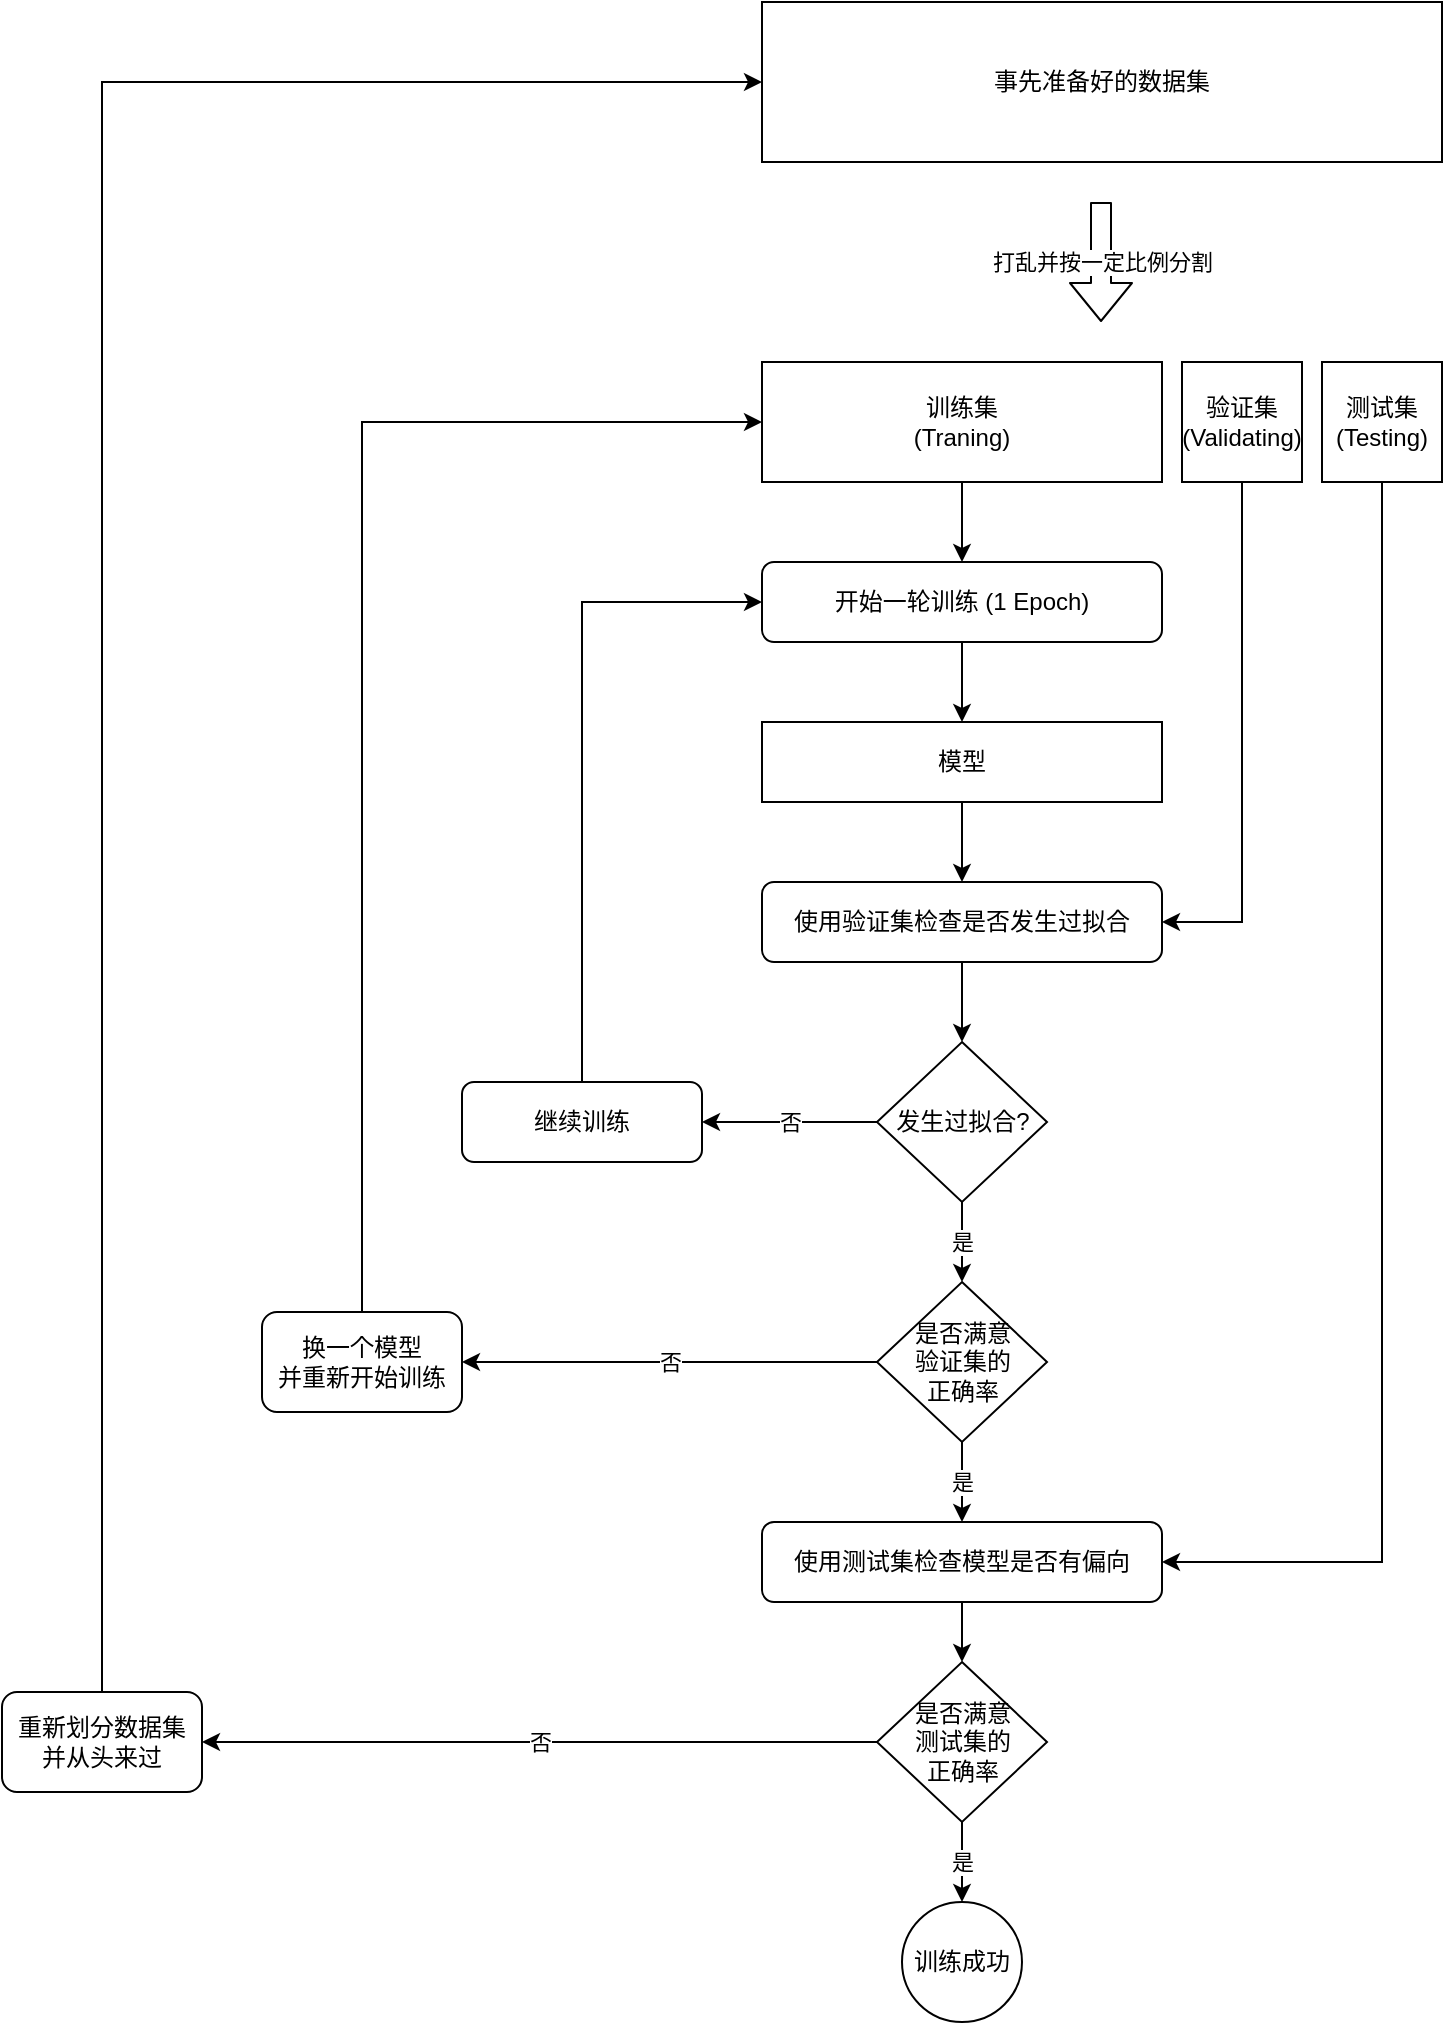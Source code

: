 <mxfile version="12.9.3" type="device"><diagram id="SKKcOZ5EwoCxL0LQK9A5" name="Page-1"><mxGraphModel dx="2427" dy="1018" grid="1" gridSize="10" guides="1" tooltips="1" connect="1" arrows="1" fold="1" page="1" pageScale="1" pageWidth="850" pageHeight="1100" math="0" shadow="0"><root><mxCell id="0"/><mxCell id="1" parent="0"/><mxCell id="9vMI_tYncpbJKIZliEWv-1" value="事先准备好的数据集" style="rounded=0;whiteSpace=wrap;html=1;" vertex="1" parent="1"><mxGeometry x="-450" y="20" width="340" height="80" as="geometry"/></mxCell><mxCell id="9vMI_tYncpbJKIZliEWv-2" value="打乱并按一定比例分割" style="shape=flexArrow;endArrow=classic;html=1;" edge="1" parent="1"><mxGeometry width="50" height="50" relative="1" as="geometry"><mxPoint x="-280.5" y="120" as="sourcePoint"/><mxPoint x="-280.5" y="180" as="targetPoint"/></mxGeometry></mxCell><mxCell id="9vMI_tYncpbJKIZliEWv-8" style="edgeStyle=orthogonalEdgeStyle;rounded=0;orthogonalLoop=1;jettySize=auto;html=1;exitX=0.5;exitY=1;exitDx=0;exitDy=0;entryX=0.5;entryY=0;entryDx=0;entryDy=0;" edge="1" parent="1" source="9vMI_tYncpbJKIZliEWv-3" target="9vMI_tYncpbJKIZliEWv-7"><mxGeometry relative="1" as="geometry"/></mxCell><mxCell id="9vMI_tYncpbJKIZliEWv-3" value="训练集&lt;br&gt;(Traning)" style="rounded=0;whiteSpace=wrap;html=1;" vertex="1" parent="1"><mxGeometry x="-450" y="200" width="200" height="60" as="geometry"/></mxCell><mxCell id="9vMI_tYncpbJKIZliEWv-12" style="edgeStyle=orthogonalEdgeStyle;rounded=0;orthogonalLoop=1;jettySize=auto;html=1;exitX=0.5;exitY=1;exitDx=0;exitDy=0;entryX=1;entryY=0.5;entryDx=0;entryDy=0;" edge="1" parent="1" source="9vMI_tYncpbJKIZliEWv-4" target="9vMI_tYncpbJKIZliEWv-11"><mxGeometry relative="1" as="geometry"/></mxCell><mxCell id="9vMI_tYncpbJKIZliEWv-4" value="验证集&lt;br&gt;(Validating)" style="rounded=0;whiteSpace=wrap;html=1;" vertex="1" parent="1"><mxGeometry x="-240" y="200" width="60" height="60" as="geometry"/></mxCell><mxCell id="9vMI_tYncpbJKIZliEWv-36" style="edgeStyle=orthogonalEdgeStyle;rounded=0;orthogonalLoop=1;jettySize=auto;html=1;exitX=0.5;exitY=1;exitDx=0;exitDy=0;entryX=1;entryY=0.5;entryDx=0;entryDy=0;" edge="1" parent="1" source="9vMI_tYncpbJKIZliEWv-5" target="9vMI_tYncpbJKIZliEWv-23"><mxGeometry relative="1" as="geometry"/></mxCell><mxCell id="9vMI_tYncpbJKIZliEWv-5" value="测试集&lt;br&gt;(Testing)" style="rounded=0;whiteSpace=wrap;html=1;" vertex="1" parent="1"><mxGeometry x="-170" y="200" width="60" height="60" as="geometry"/></mxCell><mxCell id="9vMI_tYncpbJKIZliEWv-10" style="edgeStyle=orthogonalEdgeStyle;rounded=0;orthogonalLoop=1;jettySize=auto;html=1;exitX=0.5;exitY=1;exitDx=0;exitDy=0;entryX=0.5;entryY=0;entryDx=0;entryDy=0;" edge="1" parent="1" source="9vMI_tYncpbJKIZliEWv-7" target="9vMI_tYncpbJKIZliEWv-9"><mxGeometry relative="1" as="geometry"/></mxCell><mxCell id="9vMI_tYncpbJKIZliEWv-7" value="开始一轮训练 (1 Epoch)" style="rounded=1;whiteSpace=wrap;html=1;" vertex="1" parent="1"><mxGeometry x="-450" y="300" width="200" height="40" as="geometry"/></mxCell><mxCell id="9vMI_tYncpbJKIZliEWv-13" style="edgeStyle=orthogonalEdgeStyle;rounded=0;orthogonalLoop=1;jettySize=auto;html=1;exitX=0.5;exitY=1;exitDx=0;exitDy=0;" edge="1" parent="1" source="9vMI_tYncpbJKIZliEWv-9" target="9vMI_tYncpbJKIZliEWv-11"><mxGeometry relative="1" as="geometry"/></mxCell><mxCell id="9vMI_tYncpbJKIZliEWv-9" value="模型" style="rounded=0;whiteSpace=wrap;html=1;" vertex="1" parent="1"><mxGeometry x="-450" y="380" width="200" height="40" as="geometry"/></mxCell><mxCell id="9vMI_tYncpbJKIZliEWv-16" style="edgeStyle=orthogonalEdgeStyle;rounded=0;orthogonalLoop=1;jettySize=auto;html=1;exitX=0.5;exitY=1;exitDx=0;exitDy=0;entryX=0.5;entryY=0;entryDx=0;entryDy=0;" edge="1" parent="1" source="9vMI_tYncpbJKIZliEWv-11" target="9vMI_tYncpbJKIZliEWv-15"><mxGeometry relative="1" as="geometry"/></mxCell><mxCell id="9vMI_tYncpbJKIZliEWv-11" value="使用验证集检查是否发生过拟合" style="rounded=1;whiteSpace=wrap;html=1;" vertex="1" parent="1"><mxGeometry x="-450" y="460" width="200" height="40" as="geometry"/></mxCell><mxCell id="9vMI_tYncpbJKIZliEWv-18" value="是" style="edgeStyle=orthogonalEdgeStyle;rounded=0;orthogonalLoop=1;jettySize=auto;html=1;exitX=0.5;exitY=1;exitDx=0;exitDy=0;entryX=0.5;entryY=0;entryDx=0;entryDy=0;" edge="1" parent="1" source="9vMI_tYncpbJKIZliEWv-15" target="9vMI_tYncpbJKIZliEWv-17"><mxGeometry relative="1" as="geometry"/></mxCell><mxCell id="9vMI_tYncpbJKIZliEWv-25" value="否" style="rounded=0;orthogonalLoop=1;jettySize=auto;html=1;exitX=0;exitY=0.5;exitDx=0;exitDy=0;entryX=1;entryY=0.5;entryDx=0;entryDy=0;" edge="1" parent="1" source="9vMI_tYncpbJKIZliEWv-15" target="9vMI_tYncpbJKIZliEWv-26"><mxGeometry relative="1" as="geometry"/></mxCell><mxCell id="9vMI_tYncpbJKIZliEWv-15" value="发生过拟合?" style="rhombus;whiteSpace=wrap;html=1;" vertex="1" parent="1"><mxGeometry x="-392.5" y="540" width="85" height="80" as="geometry"/></mxCell><mxCell id="9vMI_tYncpbJKIZliEWv-24" value="是" style="edgeStyle=orthogonalEdgeStyle;rounded=0;orthogonalLoop=1;jettySize=auto;html=1;exitX=0.5;exitY=1;exitDx=0;exitDy=0;" edge="1" parent="1" source="9vMI_tYncpbJKIZliEWv-17" target="9vMI_tYncpbJKIZliEWv-23"><mxGeometry relative="1" as="geometry"/></mxCell><mxCell id="9vMI_tYncpbJKIZliEWv-31" value="否" style="edgeStyle=none;rounded=0;orthogonalLoop=1;jettySize=auto;html=1;exitX=0;exitY=0.5;exitDx=0;exitDy=0;" edge="1" parent="1" source="9vMI_tYncpbJKIZliEWv-17" target="9vMI_tYncpbJKIZliEWv-30"><mxGeometry relative="1" as="geometry"/></mxCell><mxCell id="9vMI_tYncpbJKIZliEWv-17" value="是否满意&lt;br&gt;验证集的&lt;br&gt;正确率" style="rhombus;whiteSpace=wrap;html=1;" vertex="1" parent="1"><mxGeometry x="-392.5" y="660" width="85" height="80" as="geometry"/></mxCell><mxCell id="9vMI_tYncpbJKIZliEWv-33" style="edgeStyle=orthogonalEdgeStyle;rounded=0;orthogonalLoop=1;jettySize=auto;html=1;exitX=0.5;exitY=0;exitDx=0;exitDy=0;entryX=0;entryY=0.5;entryDx=0;entryDy=0;" edge="1" parent="1" source="9vMI_tYncpbJKIZliEWv-34" target="9vMI_tYncpbJKIZliEWv-1"><mxGeometry relative="1" as="geometry"><mxPoint x="-880" y="780" as="targetPoint"/><Array as="points"><mxPoint x="-780" y="60"/></Array></mxGeometry></mxCell><mxCell id="9vMI_tYncpbJKIZliEWv-35" value="否" style="rounded=0;orthogonalLoop=1;jettySize=auto;html=1;exitX=0;exitY=0.5;exitDx=0;exitDy=0;entryX=1;entryY=0.5;entryDx=0;entryDy=0;" edge="1" parent="1" source="9vMI_tYncpbJKIZliEWv-37" target="9vMI_tYncpbJKIZliEWv-34"><mxGeometry relative="1" as="geometry"><mxPoint x="-670" y="900" as="targetPoint"/></mxGeometry></mxCell><mxCell id="9vMI_tYncpbJKIZliEWv-38" style="edgeStyle=orthogonalEdgeStyle;rounded=0;orthogonalLoop=1;jettySize=auto;html=1;exitX=0.5;exitY=1;exitDx=0;exitDy=0;entryX=0.5;entryY=0;entryDx=0;entryDy=0;" edge="1" parent="1" source="9vMI_tYncpbJKIZliEWv-23" target="9vMI_tYncpbJKIZliEWv-37"><mxGeometry relative="1" as="geometry"/></mxCell><mxCell id="9vMI_tYncpbJKIZliEWv-23" value="使用测试集检查模型是否有偏向" style="rounded=1;whiteSpace=wrap;html=1;" vertex="1" parent="1"><mxGeometry x="-450" y="780" width="200" height="40" as="geometry"/></mxCell><mxCell id="9vMI_tYncpbJKIZliEWv-27" style="edgeStyle=none;rounded=0;orthogonalLoop=1;jettySize=auto;html=1;exitX=0.5;exitY=0;exitDx=0;exitDy=0;entryX=0;entryY=0.5;entryDx=0;entryDy=0;" edge="1" parent="1" source="9vMI_tYncpbJKIZliEWv-26" target="9vMI_tYncpbJKIZliEWv-7"><mxGeometry relative="1" as="geometry"><Array as="points"><mxPoint x="-540" y="320"/></Array></mxGeometry></mxCell><mxCell id="9vMI_tYncpbJKIZliEWv-26" value="继续训练" style="rounded=1;whiteSpace=wrap;html=1;" vertex="1" parent="1"><mxGeometry x="-600" y="560" width="120" height="40" as="geometry"/></mxCell><mxCell id="9vMI_tYncpbJKIZliEWv-28" value="训练成功" style="ellipse;whiteSpace=wrap;html=1;aspect=fixed;" vertex="1" parent="1"><mxGeometry x="-380" y="970" width="60" height="60" as="geometry"/></mxCell><mxCell id="9vMI_tYncpbJKIZliEWv-32" style="edgeStyle=none;rounded=0;orthogonalLoop=1;jettySize=auto;html=1;exitX=0.5;exitY=0;exitDx=0;exitDy=0;entryX=0;entryY=0.5;entryDx=0;entryDy=0;" edge="1" parent="1" source="9vMI_tYncpbJKIZliEWv-30" target="9vMI_tYncpbJKIZliEWv-3"><mxGeometry relative="1" as="geometry"><Array as="points"><mxPoint x="-650" y="230"/></Array></mxGeometry></mxCell><mxCell id="9vMI_tYncpbJKIZliEWv-30" value="换一个模型&lt;br&gt;并重新开始训练" style="rounded=1;whiteSpace=wrap;html=1;" vertex="1" parent="1"><mxGeometry x="-700" y="675" width="100" height="50" as="geometry"/></mxCell><mxCell id="9vMI_tYncpbJKIZliEWv-34" value="重新划分数据集&lt;br&gt;并从头来过" style="rounded=1;whiteSpace=wrap;html=1;" vertex="1" parent="1"><mxGeometry x="-830" y="865" width="100" height="50" as="geometry"/></mxCell><mxCell id="9vMI_tYncpbJKIZliEWv-39" value="是" style="edgeStyle=none;rounded=0;orthogonalLoop=1;jettySize=auto;html=1;exitX=0.5;exitY=1;exitDx=0;exitDy=0;" edge="1" parent="1" source="9vMI_tYncpbJKIZliEWv-37" target="9vMI_tYncpbJKIZliEWv-28"><mxGeometry relative="1" as="geometry"/></mxCell><mxCell id="9vMI_tYncpbJKIZliEWv-37" value="是否满意&lt;br&gt;测试集的&lt;br&gt;正确率" style="rhombus;whiteSpace=wrap;html=1;" vertex="1" parent="1"><mxGeometry x="-392.5" y="850" width="85" height="80" as="geometry"/></mxCell></root></mxGraphModel></diagram></mxfile>

